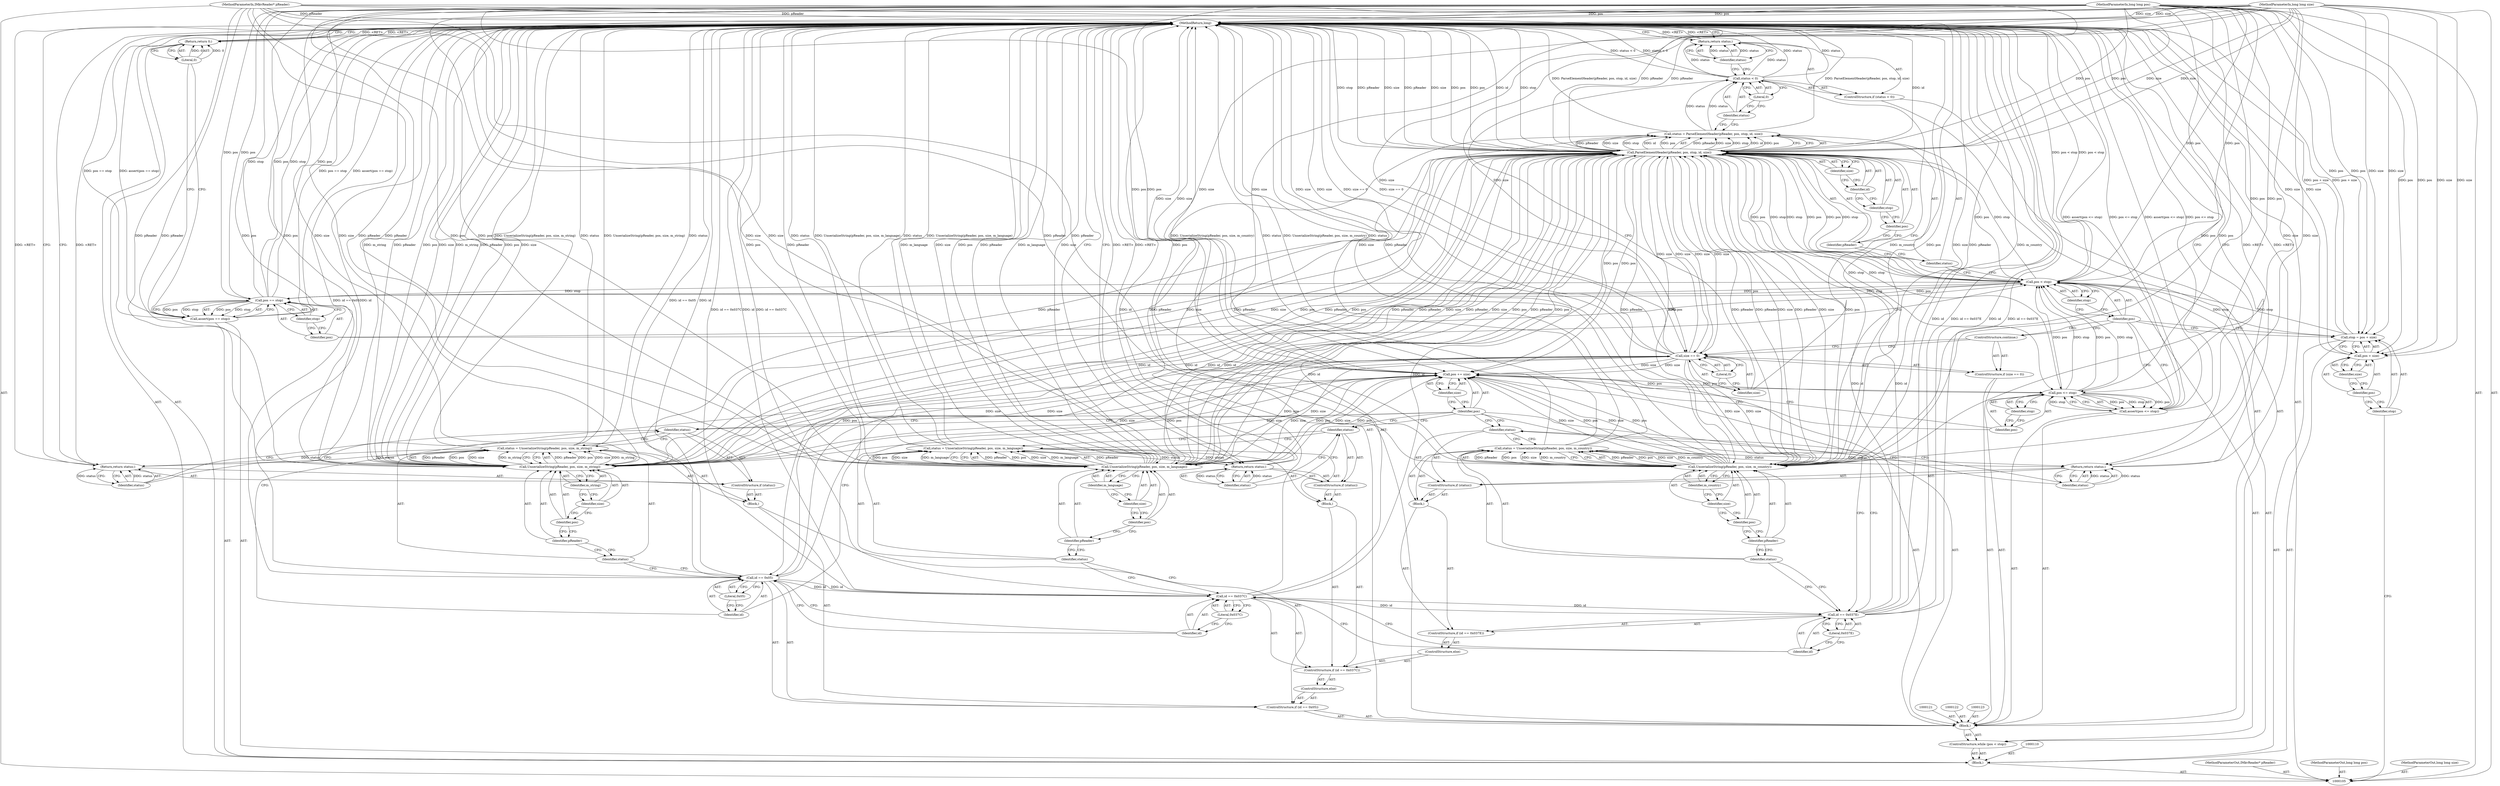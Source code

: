 digraph "1_Android_cc274e2abe8b2a6698a5c47d8aa4bb45f1f9538d_39" {
"1000206" [label="(MethodReturn,long)"];
"1000106" [label="(MethodParameterIn,IMkvReader* pReader)"];
"1000264" [label="(MethodParameterOut,IMkvReader* pReader)"];
"1000107" [label="(MethodParameterIn,long long pos)"];
"1000265" [label="(MethodParameterOut,long long pos)"];
"1000132" [label="(ControlStructure,if (status < 0))"];
"1000135" [label="(Literal,0)"];
"1000133" [label="(Call,status < 0)"];
"1000134" [label="(Identifier,status)"];
"1000136" [label="(Return,return status;)"];
"1000137" [label="(Identifier,status)"];
"1000138" [label="(ControlStructure,if (size == 0))"];
"1000141" [label="(Literal,0)"];
"1000139" [label="(Call,size == 0)"];
"1000140" [label="(Identifier,size)"];
"1000142" [label="(ControlStructure,continue;)"];
"1000143" [label="(ControlStructure,if (id == 0x05))"];
"1000146" [label="(Literal,0x05)"];
"1000147" [label="(Block,)"];
"1000144" [label="(Call,id == 0x05)"];
"1000145" [label="(Identifier,id)"];
"1000150" [label="(Call,UnserializeString(pReader, pos, size, m_string))"];
"1000151" [label="(Identifier,pReader)"];
"1000152" [label="(Identifier,pos)"];
"1000153" [label="(Identifier,size)"];
"1000154" [label="(Identifier,m_string)"];
"1000148" [label="(Call,status = UnserializeString(pReader, pos, size, m_string))"];
"1000149" [label="(Identifier,status)"];
"1000155" [label="(ControlStructure,if (status))"];
"1000156" [label="(Identifier,status)"];
"1000108" [label="(MethodParameterIn,long long size)"];
"1000266" [label="(MethodParameterOut,long long size)"];
"1000109" [label="(Block,)"];
"1000157" [label="(Return,return status;)"];
"1000158" [label="(Identifier,status)"];
"1000161" [label="(Call,id == 0x037C)"];
"1000162" [label="(Identifier,id)"];
"1000163" [label="(Literal,0x037C)"];
"1000164" [label="(Block,)"];
"1000159" [label="(ControlStructure,else)"];
"1000160" [label="(ControlStructure,if (id == 0x037C))"];
"1000167" [label="(Call,UnserializeString(pReader, pos, size, m_language))"];
"1000168" [label="(Identifier,pReader)"];
"1000169" [label="(Identifier,pos)"];
"1000170" [label="(Identifier,size)"];
"1000171" [label="(Identifier,m_language)"];
"1000165" [label="(Call,status = UnserializeString(pReader, pos, size, m_language))"];
"1000166" [label="(Identifier,status)"];
"1000172" [label="(ControlStructure,if (status))"];
"1000173" [label="(Identifier,status)"];
"1000174" [label="(Return,return status;)"];
"1000175" [label="(Identifier,status)"];
"1000178" [label="(Call,id == 0x037E)"];
"1000179" [label="(Identifier,id)"];
"1000180" [label="(Literal,0x037E)"];
"1000181" [label="(Block,)"];
"1000176" [label="(ControlStructure,else)"];
"1000177" [label="(ControlStructure,if (id == 0x037E))"];
"1000184" [label="(Call,UnserializeString(pReader, pos, size, m_country))"];
"1000185" [label="(Identifier,pReader)"];
"1000186" [label="(Identifier,pos)"];
"1000187" [label="(Identifier,size)"];
"1000188" [label="(Identifier,m_country)"];
"1000182" [label="(Call,status = UnserializeString(pReader, pos, size, m_country))"];
"1000183" [label="(Identifier,status)"];
"1000189" [label="(ControlStructure,if (status))"];
"1000190" [label="(Identifier,status)"];
"1000111" [label="(Call,stop = pos + size)"];
"1000112" [label="(Identifier,stop)"];
"1000113" [label="(Call,pos + size)"];
"1000114" [label="(Identifier,pos)"];
"1000115" [label="(Identifier,size)"];
"1000191" [label="(Return,return status;)"];
"1000192" [label="(Identifier,status)"];
"1000195" [label="(Identifier,size)"];
"1000193" [label="(Call,pos += size)"];
"1000194" [label="(Identifier,pos)"];
"1000197" [label="(Call,pos <= stop)"];
"1000198" [label="(Identifier,pos)"];
"1000199" [label="(Identifier,stop)"];
"1000196" [label="(Call,assert(pos <= stop))"];
"1000203" [label="(Identifier,stop)"];
"1000200" [label="(Call,assert(pos == stop))"];
"1000201" [label="(Call,pos == stop)"];
"1000202" [label="(Identifier,pos)"];
"1000205" [label="(Literal,0)"];
"1000204" [label="(Return,return 0;)"];
"1000116" [label="(ControlStructure,while (pos < stop))"];
"1000119" [label="(Identifier,stop)"];
"1000117" [label="(Call,pos < stop)"];
"1000118" [label="(Identifier,pos)"];
"1000120" [label="(Block,)"];
"1000126" [label="(Call,ParseElementHeader(pReader, pos, stop, id, size))"];
"1000127" [label="(Identifier,pReader)"];
"1000128" [label="(Identifier,pos)"];
"1000129" [label="(Identifier,stop)"];
"1000130" [label="(Identifier,id)"];
"1000131" [label="(Identifier,size)"];
"1000124" [label="(Call,status = ParseElementHeader(pReader, pos, stop, id, size))"];
"1000125" [label="(Identifier,status)"];
"1000206" -> "1000105"  [label="AST: "];
"1000206" -> "1000136"  [label="CFG: "];
"1000206" -> "1000157"  [label="CFG: "];
"1000206" -> "1000174"  [label="CFG: "];
"1000206" -> "1000191"  [label="CFG: "];
"1000206" -> "1000204"  [label="CFG: "];
"1000136" -> "1000206"  [label="DDG: <RET>"];
"1000184" -> "1000206"  [label="DDG: size"];
"1000184" -> "1000206"  [label="DDG: pReader"];
"1000184" -> "1000206"  [label="DDG: m_country"];
"1000184" -> "1000206"  [label="DDG: pos"];
"1000200" -> "1000206"  [label="DDG: pos == stop"];
"1000200" -> "1000206"  [label="DDG: assert(pos == stop)"];
"1000108" -> "1000206"  [label="DDG: size"];
"1000167" -> "1000206"  [label="DDG: pos"];
"1000167" -> "1000206"  [label="DDG: pReader"];
"1000167" -> "1000206"  [label="DDG: m_language"];
"1000167" -> "1000206"  [label="DDG: size"];
"1000178" -> "1000206"  [label="DDG: id"];
"1000178" -> "1000206"  [label="DDG: id == 0x037E"];
"1000139" -> "1000206"  [label="DDG: size == 0"];
"1000139" -> "1000206"  [label="DDG: size"];
"1000133" -> "1000206"  [label="DDG: status < 0"];
"1000133" -> "1000206"  [label="DDG: status"];
"1000150" -> "1000206"  [label="DDG: m_string"];
"1000150" -> "1000206"  [label="DDG: pReader"];
"1000150" -> "1000206"  [label="DDG: pos"];
"1000150" -> "1000206"  [label="DDG: size"];
"1000196" -> "1000206"  [label="DDG: pos <= stop"];
"1000196" -> "1000206"  [label="DDG: assert(pos <= stop)"];
"1000126" -> "1000206"  [label="DDG: pos"];
"1000126" -> "1000206"  [label="DDG: id"];
"1000126" -> "1000206"  [label="DDG: stop"];
"1000126" -> "1000206"  [label="DDG: pReader"];
"1000126" -> "1000206"  [label="DDG: size"];
"1000106" -> "1000206"  [label="DDG: pReader"];
"1000117" -> "1000206"  [label="DDG: pos < stop"];
"1000124" -> "1000206"  [label="DDG: ParseElementHeader(pReader, pos, stop, id, size)"];
"1000107" -> "1000206"  [label="DDG: pos"];
"1000165" -> "1000206"  [label="DDG: status"];
"1000165" -> "1000206"  [label="DDG: UnserializeString(pReader, pos, size, m_language)"];
"1000193" -> "1000206"  [label="DDG: size"];
"1000182" -> "1000206"  [label="DDG: UnserializeString(pReader, pos, size, m_country)"];
"1000182" -> "1000206"  [label="DDG: status"];
"1000144" -> "1000206"  [label="DDG: id == 0x05"];
"1000144" -> "1000206"  [label="DDG: id"];
"1000201" -> "1000206"  [label="DDG: stop"];
"1000201" -> "1000206"  [label="DDG: pos"];
"1000113" -> "1000206"  [label="DDG: size"];
"1000148" -> "1000206"  [label="DDG: status"];
"1000148" -> "1000206"  [label="DDG: UnserializeString(pReader, pos, size, m_string)"];
"1000111" -> "1000206"  [label="DDG: pos + size"];
"1000161" -> "1000206"  [label="DDG: id"];
"1000161" -> "1000206"  [label="DDG: id == 0x037C"];
"1000191" -> "1000206"  [label="DDG: <RET>"];
"1000204" -> "1000206"  [label="DDG: <RET>"];
"1000174" -> "1000206"  [label="DDG: <RET>"];
"1000157" -> "1000206"  [label="DDG: <RET>"];
"1000106" -> "1000105"  [label="AST: "];
"1000106" -> "1000206"  [label="DDG: pReader"];
"1000106" -> "1000126"  [label="DDG: pReader"];
"1000106" -> "1000150"  [label="DDG: pReader"];
"1000106" -> "1000167"  [label="DDG: pReader"];
"1000106" -> "1000184"  [label="DDG: pReader"];
"1000264" -> "1000105"  [label="AST: "];
"1000107" -> "1000105"  [label="AST: "];
"1000107" -> "1000206"  [label="DDG: pos"];
"1000107" -> "1000111"  [label="DDG: pos"];
"1000107" -> "1000113"  [label="DDG: pos"];
"1000107" -> "1000117"  [label="DDG: pos"];
"1000107" -> "1000126"  [label="DDG: pos"];
"1000107" -> "1000150"  [label="DDG: pos"];
"1000107" -> "1000167"  [label="DDG: pos"];
"1000107" -> "1000184"  [label="DDG: pos"];
"1000107" -> "1000193"  [label="DDG: pos"];
"1000107" -> "1000197"  [label="DDG: pos"];
"1000107" -> "1000201"  [label="DDG: pos"];
"1000265" -> "1000105"  [label="AST: "];
"1000132" -> "1000120"  [label="AST: "];
"1000133" -> "1000132"  [label="AST: "];
"1000136" -> "1000132"  [label="AST: "];
"1000135" -> "1000133"  [label="AST: "];
"1000135" -> "1000134"  [label="CFG: "];
"1000133" -> "1000135"  [label="CFG: "];
"1000133" -> "1000132"  [label="AST: "];
"1000133" -> "1000135"  [label="CFG: "];
"1000134" -> "1000133"  [label="AST: "];
"1000135" -> "1000133"  [label="AST: "];
"1000137" -> "1000133"  [label="CFG: "];
"1000140" -> "1000133"  [label="CFG: "];
"1000133" -> "1000206"  [label="DDG: status < 0"];
"1000133" -> "1000206"  [label="DDG: status"];
"1000124" -> "1000133"  [label="DDG: status"];
"1000133" -> "1000136"  [label="DDG: status"];
"1000134" -> "1000133"  [label="AST: "];
"1000134" -> "1000124"  [label="CFG: "];
"1000135" -> "1000134"  [label="CFG: "];
"1000136" -> "1000132"  [label="AST: "];
"1000136" -> "1000137"  [label="CFG: "];
"1000137" -> "1000136"  [label="AST: "];
"1000206" -> "1000136"  [label="CFG: "];
"1000136" -> "1000206"  [label="DDG: <RET>"];
"1000137" -> "1000136"  [label="DDG: status"];
"1000133" -> "1000136"  [label="DDG: status"];
"1000137" -> "1000136"  [label="AST: "];
"1000137" -> "1000133"  [label="CFG: "];
"1000136" -> "1000137"  [label="CFG: "];
"1000137" -> "1000136"  [label="DDG: status"];
"1000138" -> "1000120"  [label="AST: "];
"1000139" -> "1000138"  [label="AST: "];
"1000142" -> "1000138"  [label="AST: "];
"1000141" -> "1000139"  [label="AST: "];
"1000141" -> "1000140"  [label="CFG: "];
"1000139" -> "1000141"  [label="CFG: "];
"1000139" -> "1000138"  [label="AST: "];
"1000139" -> "1000141"  [label="CFG: "];
"1000140" -> "1000139"  [label="AST: "];
"1000141" -> "1000139"  [label="AST: "];
"1000142" -> "1000139"  [label="CFG: "];
"1000145" -> "1000139"  [label="CFG: "];
"1000139" -> "1000206"  [label="DDG: size == 0"];
"1000139" -> "1000206"  [label="DDG: size"];
"1000139" -> "1000126"  [label="DDG: size"];
"1000126" -> "1000139"  [label="DDG: size"];
"1000108" -> "1000139"  [label="DDG: size"];
"1000139" -> "1000150"  [label="DDG: size"];
"1000139" -> "1000167"  [label="DDG: size"];
"1000139" -> "1000184"  [label="DDG: size"];
"1000139" -> "1000193"  [label="DDG: size"];
"1000140" -> "1000139"  [label="AST: "];
"1000140" -> "1000133"  [label="CFG: "];
"1000141" -> "1000140"  [label="CFG: "];
"1000142" -> "1000138"  [label="AST: "];
"1000142" -> "1000139"  [label="CFG: "];
"1000118" -> "1000142"  [label="CFG: "];
"1000143" -> "1000120"  [label="AST: "];
"1000144" -> "1000143"  [label="AST: "];
"1000147" -> "1000143"  [label="AST: "];
"1000159" -> "1000143"  [label="AST: "];
"1000146" -> "1000144"  [label="AST: "];
"1000146" -> "1000145"  [label="CFG: "];
"1000144" -> "1000146"  [label="CFG: "];
"1000147" -> "1000143"  [label="AST: "];
"1000148" -> "1000147"  [label="AST: "];
"1000155" -> "1000147"  [label="AST: "];
"1000144" -> "1000143"  [label="AST: "];
"1000144" -> "1000146"  [label="CFG: "];
"1000145" -> "1000144"  [label="AST: "];
"1000146" -> "1000144"  [label="AST: "];
"1000149" -> "1000144"  [label="CFG: "];
"1000162" -> "1000144"  [label="CFG: "];
"1000144" -> "1000206"  [label="DDG: id == 0x05"];
"1000144" -> "1000206"  [label="DDG: id"];
"1000144" -> "1000126"  [label="DDG: id"];
"1000126" -> "1000144"  [label="DDG: id"];
"1000144" -> "1000161"  [label="DDG: id"];
"1000145" -> "1000144"  [label="AST: "];
"1000145" -> "1000139"  [label="CFG: "];
"1000146" -> "1000145"  [label="CFG: "];
"1000150" -> "1000148"  [label="AST: "];
"1000150" -> "1000154"  [label="CFG: "];
"1000151" -> "1000150"  [label="AST: "];
"1000152" -> "1000150"  [label="AST: "];
"1000153" -> "1000150"  [label="AST: "];
"1000154" -> "1000150"  [label="AST: "];
"1000148" -> "1000150"  [label="CFG: "];
"1000150" -> "1000206"  [label="DDG: m_string"];
"1000150" -> "1000206"  [label="DDG: pReader"];
"1000150" -> "1000206"  [label="DDG: pos"];
"1000150" -> "1000206"  [label="DDG: size"];
"1000150" -> "1000126"  [label="DDG: pReader"];
"1000150" -> "1000126"  [label="DDG: size"];
"1000150" -> "1000148"  [label="DDG: pReader"];
"1000150" -> "1000148"  [label="DDG: pos"];
"1000150" -> "1000148"  [label="DDG: size"];
"1000150" -> "1000148"  [label="DDG: m_string"];
"1000126" -> "1000150"  [label="DDG: pReader"];
"1000126" -> "1000150"  [label="DDG: pos"];
"1000106" -> "1000150"  [label="DDG: pReader"];
"1000107" -> "1000150"  [label="DDG: pos"];
"1000139" -> "1000150"  [label="DDG: size"];
"1000108" -> "1000150"  [label="DDG: size"];
"1000150" -> "1000193"  [label="DDG: size"];
"1000150" -> "1000193"  [label="DDG: pos"];
"1000151" -> "1000150"  [label="AST: "];
"1000151" -> "1000149"  [label="CFG: "];
"1000152" -> "1000151"  [label="CFG: "];
"1000152" -> "1000150"  [label="AST: "];
"1000152" -> "1000151"  [label="CFG: "];
"1000153" -> "1000152"  [label="CFG: "];
"1000153" -> "1000150"  [label="AST: "];
"1000153" -> "1000152"  [label="CFG: "];
"1000154" -> "1000153"  [label="CFG: "];
"1000154" -> "1000150"  [label="AST: "];
"1000154" -> "1000153"  [label="CFG: "];
"1000150" -> "1000154"  [label="CFG: "];
"1000148" -> "1000147"  [label="AST: "];
"1000148" -> "1000150"  [label="CFG: "];
"1000149" -> "1000148"  [label="AST: "];
"1000150" -> "1000148"  [label="AST: "];
"1000156" -> "1000148"  [label="CFG: "];
"1000148" -> "1000206"  [label="DDG: status"];
"1000148" -> "1000206"  [label="DDG: UnserializeString(pReader, pos, size, m_string)"];
"1000150" -> "1000148"  [label="DDG: pReader"];
"1000150" -> "1000148"  [label="DDG: pos"];
"1000150" -> "1000148"  [label="DDG: size"];
"1000150" -> "1000148"  [label="DDG: m_string"];
"1000148" -> "1000157"  [label="DDG: status"];
"1000149" -> "1000148"  [label="AST: "];
"1000149" -> "1000144"  [label="CFG: "];
"1000151" -> "1000149"  [label="CFG: "];
"1000155" -> "1000147"  [label="AST: "];
"1000156" -> "1000155"  [label="AST: "];
"1000157" -> "1000155"  [label="AST: "];
"1000156" -> "1000155"  [label="AST: "];
"1000156" -> "1000148"  [label="CFG: "];
"1000158" -> "1000156"  [label="CFG: "];
"1000194" -> "1000156"  [label="CFG: "];
"1000108" -> "1000105"  [label="AST: "];
"1000108" -> "1000206"  [label="DDG: size"];
"1000108" -> "1000111"  [label="DDG: size"];
"1000108" -> "1000113"  [label="DDG: size"];
"1000108" -> "1000126"  [label="DDG: size"];
"1000108" -> "1000139"  [label="DDG: size"];
"1000108" -> "1000150"  [label="DDG: size"];
"1000108" -> "1000167"  [label="DDG: size"];
"1000108" -> "1000184"  [label="DDG: size"];
"1000108" -> "1000193"  [label="DDG: size"];
"1000266" -> "1000105"  [label="AST: "];
"1000109" -> "1000105"  [label="AST: "];
"1000110" -> "1000109"  [label="AST: "];
"1000111" -> "1000109"  [label="AST: "];
"1000116" -> "1000109"  [label="AST: "];
"1000200" -> "1000109"  [label="AST: "];
"1000204" -> "1000109"  [label="AST: "];
"1000157" -> "1000155"  [label="AST: "];
"1000157" -> "1000158"  [label="CFG: "];
"1000158" -> "1000157"  [label="AST: "];
"1000206" -> "1000157"  [label="CFG: "];
"1000157" -> "1000206"  [label="DDG: <RET>"];
"1000158" -> "1000157"  [label="DDG: status"];
"1000148" -> "1000157"  [label="DDG: status"];
"1000158" -> "1000157"  [label="AST: "];
"1000158" -> "1000156"  [label="CFG: "];
"1000157" -> "1000158"  [label="CFG: "];
"1000158" -> "1000157"  [label="DDG: status"];
"1000161" -> "1000160"  [label="AST: "];
"1000161" -> "1000163"  [label="CFG: "];
"1000162" -> "1000161"  [label="AST: "];
"1000163" -> "1000161"  [label="AST: "];
"1000166" -> "1000161"  [label="CFG: "];
"1000179" -> "1000161"  [label="CFG: "];
"1000161" -> "1000206"  [label="DDG: id"];
"1000161" -> "1000206"  [label="DDG: id == 0x037C"];
"1000161" -> "1000126"  [label="DDG: id"];
"1000144" -> "1000161"  [label="DDG: id"];
"1000161" -> "1000178"  [label="DDG: id"];
"1000162" -> "1000161"  [label="AST: "];
"1000162" -> "1000144"  [label="CFG: "];
"1000163" -> "1000162"  [label="CFG: "];
"1000163" -> "1000161"  [label="AST: "];
"1000163" -> "1000162"  [label="CFG: "];
"1000161" -> "1000163"  [label="CFG: "];
"1000164" -> "1000160"  [label="AST: "];
"1000165" -> "1000164"  [label="AST: "];
"1000172" -> "1000164"  [label="AST: "];
"1000159" -> "1000143"  [label="AST: "];
"1000160" -> "1000159"  [label="AST: "];
"1000160" -> "1000159"  [label="AST: "];
"1000161" -> "1000160"  [label="AST: "];
"1000164" -> "1000160"  [label="AST: "];
"1000176" -> "1000160"  [label="AST: "];
"1000167" -> "1000165"  [label="AST: "];
"1000167" -> "1000171"  [label="CFG: "];
"1000168" -> "1000167"  [label="AST: "];
"1000169" -> "1000167"  [label="AST: "];
"1000170" -> "1000167"  [label="AST: "];
"1000171" -> "1000167"  [label="AST: "];
"1000165" -> "1000167"  [label="CFG: "];
"1000167" -> "1000206"  [label="DDG: pos"];
"1000167" -> "1000206"  [label="DDG: pReader"];
"1000167" -> "1000206"  [label="DDG: m_language"];
"1000167" -> "1000206"  [label="DDG: size"];
"1000167" -> "1000126"  [label="DDG: pReader"];
"1000167" -> "1000126"  [label="DDG: size"];
"1000167" -> "1000165"  [label="DDG: pReader"];
"1000167" -> "1000165"  [label="DDG: pos"];
"1000167" -> "1000165"  [label="DDG: size"];
"1000167" -> "1000165"  [label="DDG: m_language"];
"1000126" -> "1000167"  [label="DDG: pReader"];
"1000126" -> "1000167"  [label="DDG: pos"];
"1000106" -> "1000167"  [label="DDG: pReader"];
"1000107" -> "1000167"  [label="DDG: pos"];
"1000139" -> "1000167"  [label="DDG: size"];
"1000108" -> "1000167"  [label="DDG: size"];
"1000167" -> "1000193"  [label="DDG: size"];
"1000167" -> "1000193"  [label="DDG: pos"];
"1000168" -> "1000167"  [label="AST: "];
"1000168" -> "1000166"  [label="CFG: "];
"1000169" -> "1000168"  [label="CFG: "];
"1000169" -> "1000167"  [label="AST: "];
"1000169" -> "1000168"  [label="CFG: "];
"1000170" -> "1000169"  [label="CFG: "];
"1000170" -> "1000167"  [label="AST: "];
"1000170" -> "1000169"  [label="CFG: "];
"1000171" -> "1000170"  [label="CFG: "];
"1000171" -> "1000167"  [label="AST: "];
"1000171" -> "1000170"  [label="CFG: "];
"1000167" -> "1000171"  [label="CFG: "];
"1000165" -> "1000164"  [label="AST: "];
"1000165" -> "1000167"  [label="CFG: "];
"1000166" -> "1000165"  [label="AST: "];
"1000167" -> "1000165"  [label="AST: "];
"1000173" -> "1000165"  [label="CFG: "];
"1000165" -> "1000206"  [label="DDG: status"];
"1000165" -> "1000206"  [label="DDG: UnserializeString(pReader, pos, size, m_language)"];
"1000167" -> "1000165"  [label="DDG: pReader"];
"1000167" -> "1000165"  [label="DDG: pos"];
"1000167" -> "1000165"  [label="DDG: size"];
"1000167" -> "1000165"  [label="DDG: m_language"];
"1000165" -> "1000174"  [label="DDG: status"];
"1000166" -> "1000165"  [label="AST: "];
"1000166" -> "1000161"  [label="CFG: "];
"1000168" -> "1000166"  [label="CFG: "];
"1000172" -> "1000164"  [label="AST: "];
"1000173" -> "1000172"  [label="AST: "];
"1000174" -> "1000172"  [label="AST: "];
"1000173" -> "1000172"  [label="AST: "];
"1000173" -> "1000165"  [label="CFG: "];
"1000175" -> "1000173"  [label="CFG: "];
"1000194" -> "1000173"  [label="CFG: "];
"1000174" -> "1000172"  [label="AST: "];
"1000174" -> "1000175"  [label="CFG: "];
"1000175" -> "1000174"  [label="AST: "];
"1000206" -> "1000174"  [label="CFG: "];
"1000174" -> "1000206"  [label="DDG: <RET>"];
"1000175" -> "1000174"  [label="DDG: status"];
"1000165" -> "1000174"  [label="DDG: status"];
"1000175" -> "1000174"  [label="AST: "];
"1000175" -> "1000173"  [label="CFG: "];
"1000174" -> "1000175"  [label="CFG: "];
"1000175" -> "1000174"  [label="DDG: status"];
"1000178" -> "1000177"  [label="AST: "];
"1000178" -> "1000180"  [label="CFG: "];
"1000179" -> "1000178"  [label="AST: "];
"1000180" -> "1000178"  [label="AST: "];
"1000183" -> "1000178"  [label="CFG: "];
"1000194" -> "1000178"  [label="CFG: "];
"1000178" -> "1000206"  [label="DDG: id"];
"1000178" -> "1000206"  [label="DDG: id == 0x037E"];
"1000178" -> "1000126"  [label="DDG: id"];
"1000161" -> "1000178"  [label="DDG: id"];
"1000179" -> "1000178"  [label="AST: "];
"1000179" -> "1000161"  [label="CFG: "];
"1000180" -> "1000179"  [label="CFG: "];
"1000180" -> "1000178"  [label="AST: "];
"1000180" -> "1000179"  [label="CFG: "];
"1000178" -> "1000180"  [label="CFG: "];
"1000181" -> "1000177"  [label="AST: "];
"1000182" -> "1000181"  [label="AST: "];
"1000189" -> "1000181"  [label="AST: "];
"1000176" -> "1000160"  [label="AST: "];
"1000177" -> "1000176"  [label="AST: "];
"1000177" -> "1000176"  [label="AST: "];
"1000178" -> "1000177"  [label="AST: "];
"1000181" -> "1000177"  [label="AST: "];
"1000184" -> "1000182"  [label="AST: "];
"1000184" -> "1000188"  [label="CFG: "];
"1000185" -> "1000184"  [label="AST: "];
"1000186" -> "1000184"  [label="AST: "];
"1000187" -> "1000184"  [label="AST: "];
"1000188" -> "1000184"  [label="AST: "];
"1000182" -> "1000184"  [label="CFG: "];
"1000184" -> "1000206"  [label="DDG: size"];
"1000184" -> "1000206"  [label="DDG: pReader"];
"1000184" -> "1000206"  [label="DDG: m_country"];
"1000184" -> "1000206"  [label="DDG: pos"];
"1000184" -> "1000126"  [label="DDG: pReader"];
"1000184" -> "1000126"  [label="DDG: size"];
"1000184" -> "1000182"  [label="DDG: pReader"];
"1000184" -> "1000182"  [label="DDG: pos"];
"1000184" -> "1000182"  [label="DDG: size"];
"1000184" -> "1000182"  [label="DDG: m_country"];
"1000126" -> "1000184"  [label="DDG: pReader"];
"1000126" -> "1000184"  [label="DDG: pos"];
"1000106" -> "1000184"  [label="DDG: pReader"];
"1000107" -> "1000184"  [label="DDG: pos"];
"1000139" -> "1000184"  [label="DDG: size"];
"1000108" -> "1000184"  [label="DDG: size"];
"1000184" -> "1000193"  [label="DDG: size"];
"1000184" -> "1000193"  [label="DDG: pos"];
"1000185" -> "1000184"  [label="AST: "];
"1000185" -> "1000183"  [label="CFG: "];
"1000186" -> "1000185"  [label="CFG: "];
"1000186" -> "1000184"  [label="AST: "];
"1000186" -> "1000185"  [label="CFG: "];
"1000187" -> "1000186"  [label="CFG: "];
"1000187" -> "1000184"  [label="AST: "];
"1000187" -> "1000186"  [label="CFG: "];
"1000188" -> "1000187"  [label="CFG: "];
"1000188" -> "1000184"  [label="AST: "];
"1000188" -> "1000187"  [label="CFG: "];
"1000184" -> "1000188"  [label="CFG: "];
"1000182" -> "1000181"  [label="AST: "];
"1000182" -> "1000184"  [label="CFG: "];
"1000183" -> "1000182"  [label="AST: "];
"1000184" -> "1000182"  [label="AST: "];
"1000190" -> "1000182"  [label="CFG: "];
"1000182" -> "1000206"  [label="DDG: UnserializeString(pReader, pos, size, m_country)"];
"1000182" -> "1000206"  [label="DDG: status"];
"1000184" -> "1000182"  [label="DDG: pReader"];
"1000184" -> "1000182"  [label="DDG: pos"];
"1000184" -> "1000182"  [label="DDG: size"];
"1000184" -> "1000182"  [label="DDG: m_country"];
"1000182" -> "1000191"  [label="DDG: status"];
"1000183" -> "1000182"  [label="AST: "];
"1000183" -> "1000178"  [label="CFG: "];
"1000185" -> "1000183"  [label="CFG: "];
"1000189" -> "1000181"  [label="AST: "];
"1000190" -> "1000189"  [label="AST: "];
"1000191" -> "1000189"  [label="AST: "];
"1000190" -> "1000189"  [label="AST: "];
"1000190" -> "1000182"  [label="CFG: "];
"1000192" -> "1000190"  [label="CFG: "];
"1000194" -> "1000190"  [label="CFG: "];
"1000111" -> "1000109"  [label="AST: "];
"1000111" -> "1000113"  [label="CFG: "];
"1000112" -> "1000111"  [label="AST: "];
"1000113" -> "1000111"  [label="AST: "];
"1000118" -> "1000111"  [label="CFG: "];
"1000111" -> "1000206"  [label="DDG: pos + size"];
"1000107" -> "1000111"  [label="DDG: pos"];
"1000108" -> "1000111"  [label="DDG: size"];
"1000111" -> "1000117"  [label="DDG: stop"];
"1000112" -> "1000111"  [label="AST: "];
"1000112" -> "1000105"  [label="CFG: "];
"1000114" -> "1000112"  [label="CFG: "];
"1000113" -> "1000111"  [label="AST: "];
"1000113" -> "1000115"  [label="CFG: "];
"1000114" -> "1000113"  [label="AST: "];
"1000115" -> "1000113"  [label="AST: "];
"1000111" -> "1000113"  [label="CFG: "];
"1000113" -> "1000206"  [label="DDG: size"];
"1000107" -> "1000113"  [label="DDG: pos"];
"1000108" -> "1000113"  [label="DDG: size"];
"1000114" -> "1000113"  [label="AST: "];
"1000114" -> "1000112"  [label="CFG: "];
"1000115" -> "1000114"  [label="CFG: "];
"1000115" -> "1000113"  [label="AST: "];
"1000115" -> "1000114"  [label="CFG: "];
"1000113" -> "1000115"  [label="CFG: "];
"1000191" -> "1000189"  [label="AST: "];
"1000191" -> "1000192"  [label="CFG: "];
"1000192" -> "1000191"  [label="AST: "];
"1000206" -> "1000191"  [label="CFG: "];
"1000191" -> "1000206"  [label="DDG: <RET>"];
"1000192" -> "1000191"  [label="DDG: status"];
"1000182" -> "1000191"  [label="DDG: status"];
"1000192" -> "1000191"  [label="AST: "];
"1000192" -> "1000190"  [label="CFG: "];
"1000191" -> "1000192"  [label="CFG: "];
"1000192" -> "1000191"  [label="DDG: status"];
"1000195" -> "1000193"  [label="AST: "];
"1000195" -> "1000194"  [label="CFG: "];
"1000193" -> "1000195"  [label="CFG: "];
"1000193" -> "1000120"  [label="AST: "];
"1000193" -> "1000195"  [label="CFG: "];
"1000194" -> "1000193"  [label="AST: "];
"1000195" -> "1000193"  [label="AST: "];
"1000198" -> "1000193"  [label="CFG: "];
"1000193" -> "1000206"  [label="DDG: size"];
"1000184" -> "1000193"  [label="DDG: size"];
"1000184" -> "1000193"  [label="DDG: pos"];
"1000139" -> "1000193"  [label="DDG: size"];
"1000150" -> "1000193"  [label="DDG: size"];
"1000150" -> "1000193"  [label="DDG: pos"];
"1000167" -> "1000193"  [label="DDG: size"];
"1000167" -> "1000193"  [label="DDG: pos"];
"1000108" -> "1000193"  [label="DDG: size"];
"1000126" -> "1000193"  [label="DDG: pos"];
"1000107" -> "1000193"  [label="DDG: pos"];
"1000193" -> "1000197"  [label="DDG: pos"];
"1000194" -> "1000193"  [label="AST: "];
"1000194" -> "1000156"  [label="CFG: "];
"1000194" -> "1000173"  [label="CFG: "];
"1000194" -> "1000190"  [label="CFG: "];
"1000194" -> "1000178"  [label="CFG: "];
"1000195" -> "1000194"  [label="CFG: "];
"1000197" -> "1000196"  [label="AST: "];
"1000197" -> "1000199"  [label="CFG: "];
"1000198" -> "1000197"  [label="AST: "];
"1000199" -> "1000197"  [label="AST: "];
"1000196" -> "1000197"  [label="CFG: "];
"1000197" -> "1000117"  [label="DDG: pos"];
"1000197" -> "1000117"  [label="DDG: stop"];
"1000197" -> "1000196"  [label="DDG: pos"];
"1000197" -> "1000196"  [label="DDG: stop"];
"1000193" -> "1000197"  [label="DDG: pos"];
"1000107" -> "1000197"  [label="DDG: pos"];
"1000126" -> "1000197"  [label="DDG: stop"];
"1000198" -> "1000197"  [label="AST: "];
"1000198" -> "1000193"  [label="CFG: "];
"1000199" -> "1000198"  [label="CFG: "];
"1000199" -> "1000197"  [label="AST: "];
"1000199" -> "1000198"  [label="CFG: "];
"1000197" -> "1000199"  [label="CFG: "];
"1000196" -> "1000120"  [label="AST: "];
"1000196" -> "1000197"  [label="CFG: "];
"1000197" -> "1000196"  [label="AST: "];
"1000118" -> "1000196"  [label="CFG: "];
"1000196" -> "1000206"  [label="DDG: pos <= stop"];
"1000196" -> "1000206"  [label="DDG: assert(pos <= stop)"];
"1000197" -> "1000196"  [label="DDG: pos"];
"1000197" -> "1000196"  [label="DDG: stop"];
"1000203" -> "1000201"  [label="AST: "];
"1000203" -> "1000202"  [label="CFG: "];
"1000201" -> "1000203"  [label="CFG: "];
"1000200" -> "1000109"  [label="AST: "];
"1000200" -> "1000201"  [label="CFG: "];
"1000201" -> "1000200"  [label="AST: "];
"1000205" -> "1000200"  [label="CFG: "];
"1000200" -> "1000206"  [label="DDG: pos == stop"];
"1000200" -> "1000206"  [label="DDG: assert(pos == stop)"];
"1000201" -> "1000200"  [label="DDG: pos"];
"1000201" -> "1000200"  [label="DDG: stop"];
"1000201" -> "1000200"  [label="AST: "];
"1000201" -> "1000203"  [label="CFG: "];
"1000202" -> "1000201"  [label="AST: "];
"1000203" -> "1000201"  [label="AST: "];
"1000200" -> "1000201"  [label="CFG: "];
"1000201" -> "1000206"  [label="DDG: stop"];
"1000201" -> "1000206"  [label="DDG: pos"];
"1000201" -> "1000200"  [label="DDG: pos"];
"1000201" -> "1000200"  [label="DDG: stop"];
"1000117" -> "1000201"  [label="DDG: pos"];
"1000117" -> "1000201"  [label="DDG: stop"];
"1000107" -> "1000201"  [label="DDG: pos"];
"1000202" -> "1000201"  [label="AST: "];
"1000202" -> "1000117"  [label="CFG: "];
"1000203" -> "1000202"  [label="CFG: "];
"1000205" -> "1000204"  [label="AST: "];
"1000205" -> "1000200"  [label="CFG: "];
"1000204" -> "1000205"  [label="CFG: "];
"1000205" -> "1000204"  [label="DDG: 0"];
"1000204" -> "1000109"  [label="AST: "];
"1000204" -> "1000205"  [label="CFG: "];
"1000205" -> "1000204"  [label="AST: "];
"1000206" -> "1000204"  [label="CFG: "];
"1000204" -> "1000206"  [label="DDG: <RET>"];
"1000205" -> "1000204"  [label="DDG: 0"];
"1000116" -> "1000109"  [label="AST: "];
"1000117" -> "1000116"  [label="AST: "];
"1000120" -> "1000116"  [label="AST: "];
"1000119" -> "1000117"  [label="AST: "];
"1000119" -> "1000118"  [label="CFG: "];
"1000117" -> "1000119"  [label="CFG: "];
"1000117" -> "1000116"  [label="AST: "];
"1000117" -> "1000119"  [label="CFG: "];
"1000118" -> "1000117"  [label="AST: "];
"1000119" -> "1000117"  [label="AST: "];
"1000125" -> "1000117"  [label="CFG: "];
"1000202" -> "1000117"  [label="CFG: "];
"1000117" -> "1000206"  [label="DDG: pos < stop"];
"1000126" -> "1000117"  [label="DDG: pos"];
"1000126" -> "1000117"  [label="DDG: stop"];
"1000197" -> "1000117"  [label="DDG: pos"];
"1000197" -> "1000117"  [label="DDG: stop"];
"1000107" -> "1000117"  [label="DDG: pos"];
"1000111" -> "1000117"  [label="DDG: stop"];
"1000117" -> "1000126"  [label="DDG: pos"];
"1000117" -> "1000126"  [label="DDG: stop"];
"1000117" -> "1000201"  [label="DDG: pos"];
"1000117" -> "1000201"  [label="DDG: stop"];
"1000118" -> "1000117"  [label="AST: "];
"1000118" -> "1000196"  [label="CFG: "];
"1000118" -> "1000142"  [label="CFG: "];
"1000118" -> "1000111"  [label="CFG: "];
"1000119" -> "1000118"  [label="CFG: "];
"1000120" -> "1000116"  [label="AST: "];
"1000121" -> "1000120"  [label="AST: "];
"1000122" -> "1000120"  [label="AST: "];
"1000123" -> "1000120"  [label="AST: "];
"1000124" -> "1000120"  [label="AST: "];
"1000132" -> "1000120"  [label="AST: "];
"1000138" -> "1000120"  [label="AST: "];
"1000143" -> "1000120"  [label="AST: "];
"1000193" -> "1000120"  [label="AST: "];
"1000196" -> "1000120"  [label="AST: "];
"1000126" -> "1000124"  [label="AST: "];
"1000126" -> "1000131"  [label="CFG: "];
"1000127" -> "1000126"  [label="AST: "];
"1000128" -> "1000126"  [label="AST: "];
"1000129" -> "1000126"  [label="AST: "];
"1000130" -> "1000126"  [label="AST: "];
"1000131" -> "1000126"  [label="AST: "];
"1000124" -> "1000126"  [label="CFG: "];
"1000126" -> "1000206"  [label="DDG: pos"];
"1000126" -> "1000206"  [label="DDG: id"];
"1000126" -> "1000206"  [label="DDG: stop"];
"1000126" -> "1000206"  [label="DDG: pReader"];
"1000126" -> "1000206"  [label="DDG: size"];
"1000126" -> "1000117"  [label="DDG: pos"];
"1000126" -> "1000117"  [label="DDG: stop"];
"1000126" -> "1000124"  [label="DDG: pReader"];
"1000126" -> "1000124"  [label="DDG: size"];
"1000126" -> "1000124"  [label="DDG: stop"];
"1000126" -> "1000124"  [label="DDG: id"];
"1000126" -> "1000124"  [label="DDG: pos"];
"1000167" -> "1000126"  [label="DDG: pReader"];
"1000167" -> "1000126"  [label="DDG: size"];
"1000184" -> "1000126"  [label="DDG: pReader"];
"1000184" -> "1000126"  [label="DDG: size"];
"1000150" -> "1000126"  [label="DDG: pReader"];
"1000150" -> "1000126"  [label="DDG: size"];
"1000106" -> "1000126"  [label="DDG: pReader"];
"1000117" -> "1000126"  [label="DDG: pos"];
"1000117" -> "1000126"  [label="DDG: stop"];
"1000107" -> "1000126"  [label="DDG: pos"];
"1000178" -> "1000126"  [label="DDG: id"];
"1000144" -> "1000126"  [label="DDG: id"];
"1000161" -> "1000126"  [label="DDG: id"];
"1000139" -> "1000126"  [label="DDG: size"];
"1000108" -> "1000126"  [label="DDG: size"];
"1000126" -> "1000139"  [label="DDG: size"];
"1000126" -> "1000144"  [label="DDG: id"];
"1000126" -> "1000150"  [label="DDG: pReader"];
"1000126" -> "1000150"  [label="DDG: pos"];
"1000126" -> "1000167"  [label="DDG: pReader"];
"1000126" -> "1000167"  [label="DDG: pos"];
"1000126" -> "1000184"  [label="DDG: pReader"];
"1000126" -> "1000184"  [label="DDG: pos"];
"1000126" -> "1000193"  [label="DDG: pos"];
"1000126" -> "1000197"  [label="DDG: stop"];
"1000127" -> "1000126"  [label="AST: "];
"1000127" -> "1000125"  [label="CFG: "];
"1000128" -> "1000127"  [label="CFG: "];
"1000128" -> "1000126"  [label="AST: "];
"1000128" -> "1000127"  [label="CFG: "];
"1000129" -> "1000128"  [label="CFG: "];
"1000129" -> "1000126"  [label="AST: "];
"1000129" -> "1000128"  [label="CFG: "];
"1000130" -> "1000129"  [label="CFG: "];
"1000130" -> "1000126"  [label="AST: "];
"1000130" -> "1000129"  [label="CFG: "];
"1000131" -> "1000130"  [label="CFG: "];
"1000131" -> "1000126"  [label="AST: "];
"1000131" -> "1000130"  [label="CFG: "];
"1000126" -> "1000131"  [label="CFG: "];
"1000124" -> "1000120"  [label="AST: "];
"1000124" -> "1000126"  [label="CFG: "];
"1000125" -> "1000124"  [label="AST: "];
"1000126" -> "1000124"  [label="AST: "];
"1000134" -> "1000124"  [label="CFG: "];
"1000124" -> "1000206"  [label="DDG: ParseElementHeader(pReader, pos, stop, id, size)"];
"1000126" -> "1000124"  [label="DDG: pReader"];
"1000126" -> "1000124"  [label="DDG: size"];
"1000126" -> "1000124"  [label="DDG: stop"];
"1000126" -> "1000124"  [label="DDG: id"];
"1000126" -> "1000124"  [label="DDG: pos"];
"1000124" -> "1000133"  [label="DDG: status"];
"1000125" -> "1000124"  [label="AST: "];
"1000125" -> "1000117"  [label="CFG: "];
"1000127" -> "1000125"  [label="CFG: "];
}
